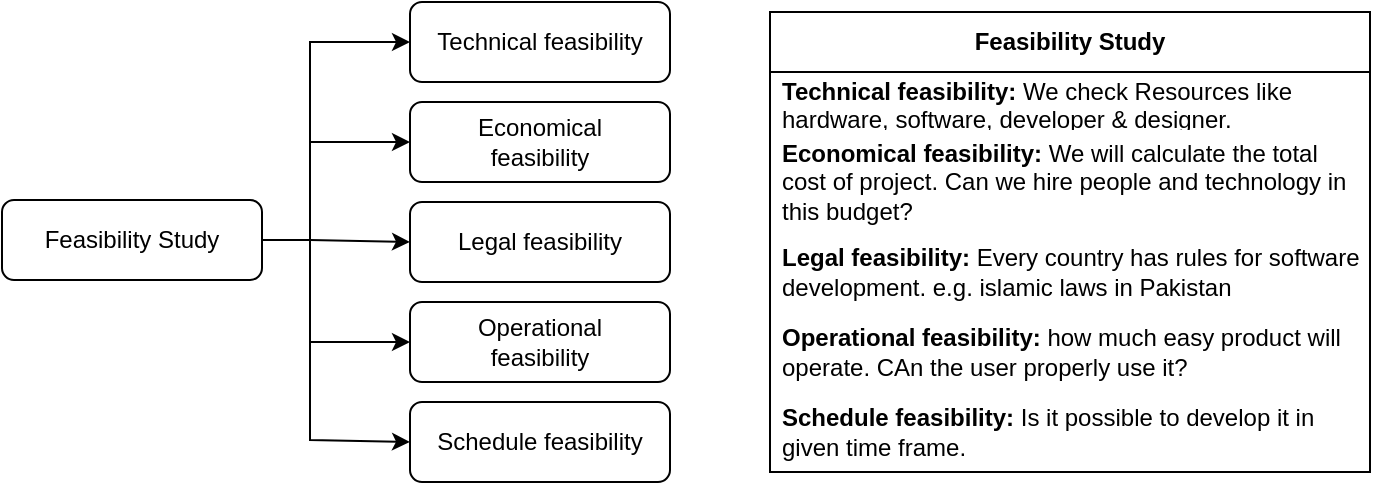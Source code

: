 <mxfile version="22.0.6" type="google">
  <diagram name="Page-1" id="XO1grhvPlShrZOedC6jB">
    <mxGraphModel grid="1" page="1" gridSize="10" guides="1" tooltips="1" connect="1" arrows="1" fold="1" pageScale="1" pageWidth="850" pageHeight="1100" math="0" shadow="0">
      <root>
        <mxCell id="0" />
        <mxCell id="1" parent="0" />
        <mxCell id="vpiQVhTmyqjBazl-Dy6o-1" value="" style="rounded=1;whiteSpace=wrap;html=1;" vertex="1" parent="1">
          <mxGeometry x="46" y="240" width="130" height="40" as="geometry" />
        </mxCell>
        <mxCell id="vpiQVhTmyqjBazl-Dy6o-2" value="Feasibility Study" style="text;html=1;strokeColor=none;fillColor=none;align=center;verticalAlign=middle;whiteSpace=wrap;rounded=0;" vertex="1" parent="1">
          <mxGeometry x="56" y="245" width="110" height="30" as="geometry" />
        </mxCell>
        <mxCell id="vpiQVhTmyqjBazl-Dy6o-3" value="" style="rounded=1;whiteSpace=wrap;html=1;" vertex="1" parent="1">
          <mxGeometry x="250" y="141" width="130" height="40" as="geometry" />
        </mxCell>
        <mxCell id="vpiQVhTmyqjBazl-Dy6o-4" value="Technical feasibility" style="text;html=1;strokeColor=none;fillColor=none;align=center;verticalAlign=middle;whiteSpace=wrap;rounded=0;" vertex="1" parent="1">
          <mxGeometry x="260" y="146" width="110" height="30" as="geometry" />
        </mxCell>
        <mxCell id="vpiQVhTmyqjBazl-Dy6o-5" value="" style="rounded=1;whiteSpace=wrap;html=1;" vertex="1" parent="1">
          <mxGeometry x="250" y="191" width="130" height="40" as="geometry" />
        </mxCell>
        <mxCell id="vpiQVhTmyqjBazl-Dy6o-6" value="Economical feasibility" style="text;html=1;strokeColor=none;fillColor=none;align=center;verticalAlign=middle;whiteSpace=wrap;rounded=0;" vertex="1" parent="1">
          <mxGeometry x="260" y="196" width="110" height="30" as="geometry" />
        </mxCell>
        <mxCell id="vpiQVhTmyqjBazl-Dy6o-7" value="" style="rounded=1;whiteSpace=wrap;html=1;" vertex="1" parent="1">
          <mxGeometry x="250" y="241" width="130" height="40" as="geometry" />
        </mxCell>
        <mxCell id="vpiQVhTmyqjBazl-Dy6o-8" value="Legal feasibility" style="text;html=1;strokeColor=none;fillColor=none;align=center;verticalAlign=middle;whiteSpace=wrap;rounded=0;" vertex="1" parent="1">
          <mxGeometry x="260" y="246" width="110" height="30" as="geometry" />
        </mxCell>
        <mxCell id="vpiQVhTmyqjBazl-Dy6o-9" value="" style="rounded=1;whiteSpace=wrap;html=1;" vertex="1" parent="1">
          <mxGeometry x="250" y="291" width="130" height="40" as="geometry" />
        </mxCell>
        <mxCell id="vpiQVhTmyqjBazl-Dy6o-10" value="Operational feasibility" style="text;html=1;strokeColor=none;fillColor=none;align=center;verticalAlign=middle;whiteSpace=wrap;rounded=0;" vertex="1" parent="1">
          <mxGeometry x="260" y="296" width="110" height="30" as="geometry" />
        </mxCell>
        <mxCell id="vpiQVhTmyqjBazl-Dy6o-11" value="" style="rounded=1;whiteSpace=wrap;html=1;" vertex="1" parent="1">
          <mxGeometry x="250" y="341" width="130" height="40" as="geometry" />
        </mxCell>
        <mxCell id="vpiQVhTmyqjBazl-Dy6o-12" value="Schedule feasibility" style="text;html=1;strokeColor=none;fillColor=none;align=center;verticalAlign=middle;whiteSpace=wrap;rounded=0;" vertex="1" parent="1">
          <mxGeometry x="260" y="346" width="110" height="30" as="geometry" />
        </mxCell>
        <mxCell id="vpiQVhTmyqjBazl-Dy6o-15" value="&lt;b&gt;Feasibility Study&lt;/b&gt;" style="swimlane;fontStyle=0;childLayout=stackLayout;horizontal=1;startSize=30;horizontalStack=0;resizeParent=1;resizeParentMax=0;resizeLast=0;collapsible=1;marginBottom=0;whiteSpace=wrap;html=1;" vertex="1" parent="1">
          <mxGeometry x="430" y="146" width="300" height="230" as="geometry" />
        </mxCell>
        <mxCell id="vpiQVhTmyqjBazl-Dy6o-16" value="&lt;b&gt;Technical feasibility:&lt;/b&gt; We check Resources like hardware,&amp;nbsp;software, developer &amp;amp; designer.&amp;nbsp;" style="text;strokeColor=none;fillColor=none;align=left;verticalAlign=middle;spacingLeft=4;spacingRight=4;overflow=hidden;points=[[0,0.5],[1,0.5]];portConstraint=eastwest;rotatable=0;whiteSpace=wrap;html=1;" vertex="1" parent="vpiQVhTmyqjBazl-Dy6o-15">
          <mxGeometry y="30" width="300" height="30" as="geometry" />
        </mxCell>
        <mxCell id="vpiQVhTmyqjBazl-Dy6o-17" value="&lt;b&gt;Economical feasibility:&lt;/b&gt; We will calculate the total cost of project. Can we hire people and technology in this budget?&amp;nbsp;" style="text;strokeColor=none;fillColor=none;align=left;verticalAlign=middle;spacingLeft=4;spacingRight=4;overflow=hidden;points=[[0,0.5],[1,0.5]];portConstraint=eastwest;rotatable=0;whiteSpace=wrap;html=1;" vertex="1" parent="vpiQVhTmyqjBazl-Dy6o-15">
          <mxGeometry y="60" width="300" height="50" as="geometry" />
        </mxCell>
        <mxCell id="vpiQVhTmyqjBazl-Dy6o-18" value="&lt;b&gt;Legal feasibility:&lt;/b&gt; Every country has rules for software development. e.g. islamic laws in Pakistan" style="text;strokeColor=none;fillColor=none;align=left;verticalAlign=middle;spacingLeft=4;spacingRight=4;overflow=hidden;points=[[0,0.5],[1,0.5]];portConstraint=eastwest;rotatable=0;whiteSpace=wrap;html=1;" vertex="1" parent="vpiQVhTmyqjBazl-Dy6o-15">
          <mxGeometry y="110" width="300" height="40" as="geometry" />
        </mxCell>
        <mxCell id="vpiQVhTmyqjBazl-Dy6o-19" value="&lt;b&gt;Operational feasibility:&lt;/b&gt;&amp;nbsp;how much easy product will operate. CAn the user properly use it?" style="text;strokeColor=none;fillColor=none;align=left;verticalAlign=middle;spacingLeft=4;spacingRight=4;overflow=hidden;points=[[0,0.5],[1,0.5]];portConstraint=eastwest;rotatable=0;whiteSpace=wrap;html=1;" vertex="1" parent="vpiQVhTmyqjBazl-Dy6o-15">
          <mxGeometry y="150" width="300" height="40" as="geometry" />
        </mxCell>
        <mxCell id="vpiQVhTmyqjBazl-Dy6o-20" value="&lt;b&gt;Schedule feasibility:&lt;/b&gt;&amp;nbsp;Is it possible to develop it in given time frame." style="text;strokeColor=none;fillColor=none;align=left;verticalAlign=middle;spacingLeft=4;spacingRight=4;overflow=hidden;points=[[0,0.5],[1,0.5]];portConstraint=eastwest;rotatable=0;whiteSpace=wrap;html=1;" vertex="1" parent="vpiQVhTmyqjBazl-Dy6o-15">
          <mxGeometry y="190" width="300" height="40" as="geometry" />
        </mxCell>
        <mxCell id="vpiQVhTmyqjBazl-Dy6o-21" value="" style="endArrow=classic;startArrow=classic;html=1;rounded=0;entryX=0;entryY=0.5;entryDx=0;entryDy=0;exitX=0;exitY=0.5;exitDx=0;exitDy=0;" edge="1" parent="1" source="vpiQVhTmyqjBazl-Dy6o-11" target="vpiQVhTmyqjBazl-Dy6o-3">
          <mxGeometry width="50" height="50" relative="1" as="geometry">
            <mxPoint x="169" y="296" as="sourcePoint" />
            <mxPoint x="219" y="246" as="targetPoint" />
            <Array as="points">
              <mxPoint x="200" y="360" />
              <mxPoint x="200" y="260" />
              <mxPoint x="200" y="161" />
            </Array>
          </mxGeometry>
        </mxCell>
        <mxCell id="vpiQVhTmyqjBazl-Dy6o-22" value="" style="endArrow=classic;html=1;rounded=0;entryX=0;entryY=0.5;entryDx=0;entryDy=0;" edge="1" parent="1" target="vpiQVhTmyqjBazl-Dy6o-5">
          <mxGeometry width="50" height="50" relative="1" as="geometry">
            <mxPoint x="200" y="211" as="sourcePoint" />
            <mxPoint x="236" y="260" as="targetPoint" />
          </mxGeometry>
        </mxCell>
        <mxCell id="vpiQVhTmyqjBazl-Dy6o-23" value="" style="endArrow=classic;html=1;rounded=0;entryX=0;entryY=0.5;entryDx=0;entryDy=0;" edge="1" parent="1" target="vpiQVhTmyqjBazl-Dy6o-7">
          <mxGeometry width="50" height="50" relative="1" as="geometry">
            <mxPoint x="200" y="260" as="sourcePoint" />
            <mxPoint x="229" y="273" as="targetPoint" />
          </mxGeometry>
        </mxCell>
        <mxCell id="vpiQVhTmyqjBazl-Dy6o-24" value="" style="endArrow=classic;html=1;rounded=0;entryX=0;entryY=0.5;entryDx=0;entryDy=0;" edge="1" parent="1" target="vpiQVhTmyqjBazl-Dy6o-9">
          <mxGeometry width="50" height="50" relative="1" as="geometry">
            <mxPoint x="200" y="311" as="sourcePoint" />
            <mxPoint x="229" y="310.63" as="targetPoint" />
          </mxGeometry>
        </mxCell>
        <mxCell id="vpiQVhTmyqjBazl-Dy6o-25" value="" style="endArrow=none;html=1;rounded=0;exitX=1;exitY=0.5;exitDx=0;exitDy=0;" edge="1" parent="1" source="vpiQVhTmyqjBazl-Dy6o-1">
          <mxGeometry width="50" height="50" relative="1" as="geometry">
            <mxPoint x="145" y="310" as="sourcePoint" />
            <mxPoint x="200" y="260" as="targetPoint" />
          </mxGeometry>
        </mxCell>
      </root>
    </mxGraphModel>
  </diagram>
</mxfile>
